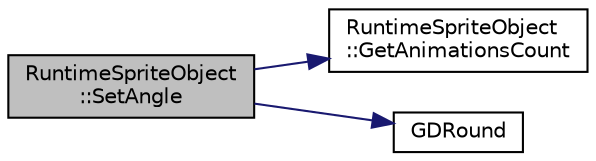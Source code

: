 digraph "RuntimeSpriteObject::SetAngle"
{
  edge [fontname="Helvetica",fontsize="10",labelfontname="Helvetica",labelfontsize="10"];
  node [fontname="Helvetica",fontsize="10",shape=record];
  rankdir="LR";
  Node1 [label="RuntimeSpriteObject\l::SetAngle",height=0.2,width=0.4,color="black", fillcolor="grey75", style="filled", fontcolor="black"];
  Node1 -> Node2 [color="midnightblue",fontsize="10",style="solid",fontname="Helvetica"];
  Node2 [label="RuntimeSpriteObject\l::GetAnimationsCount",height=0.2,width=0.4,color="black", fillcolor="white", style="filled",URL="$dd/d1a/class_runtime_sprite_object.html#afe3313b2c27cbf534fa58de46fdf3fcc",tooltip="Get the number of animations inside this object. "];
  Node1 -> Node3 [color="midnightblue",fontsize="10",style="solid",fontname="Helvetica"];
  Node3 [label="GDRound",height=0.2,width=0.4,color="black", fillcolor="white", style="filled",URL="$dc/d32/group___common_programming_tools.html#gad0c5bff9b8cef8a00b6bf6127ec57245"];
}

